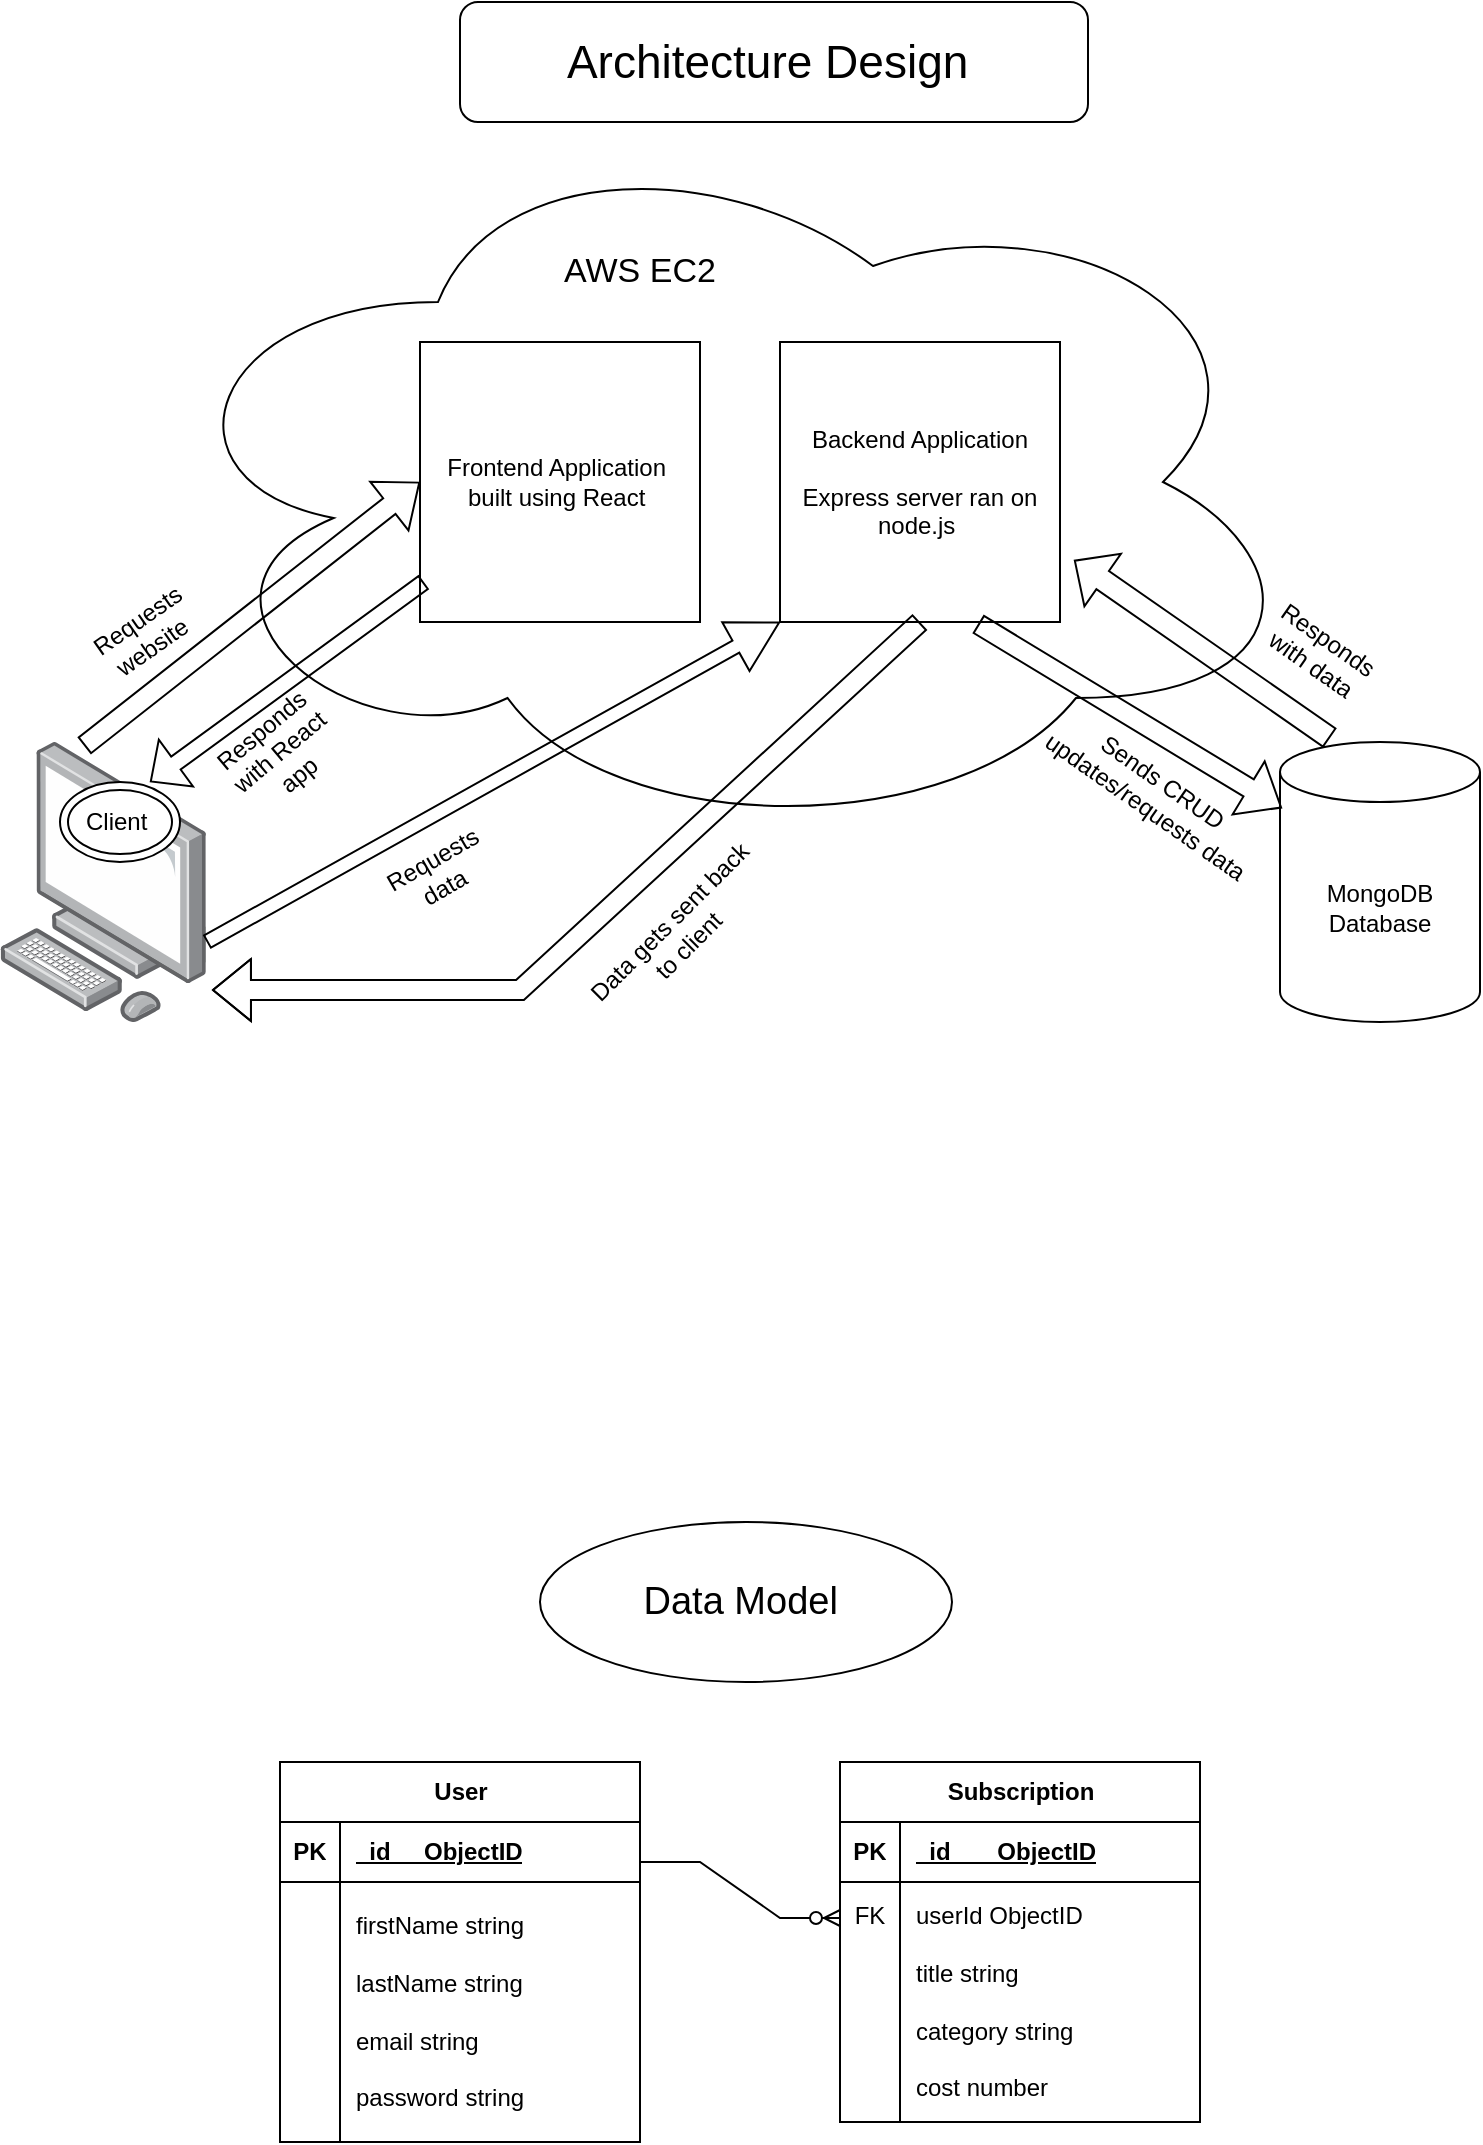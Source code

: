 <mxfile version="24.6.4" type="github">
  <diagram name="Page-1" id="WHK-kg4jEMvDLv7SOi1r">
    <mxGraphModel dx="1223" dy="1914" grid="1" gridSize="10" guides="1" tooltips="1" connect="1" arrows="1" fold="1" page="1" pageScale="1" pageWidth="827" pageHeight="1169" math="0" shadow="0">
      <root>
        <mxCell id="0" />
        <mxCell id="1" parent="0" />
        <mxCell id="h1sa3EF7rk6kOvTI1OVS-2" value="" style="image;points=[];aspect=fixed;html=1;align=center;shadow=0;dashed=0;image=img/lib/allied_telesis/computer_and_terminals/Personal_Computer.svg;" vertex="1" parent="1">
          <mxGeometry x="50" y="340" width="103.3" height="140" as="geometry" />
        </mxCell>
        <mxCell id="h1sa3EF7rk6kOvTI1OVS-4" value="Client&amp;nbsp;" style="ellipse;shape=doubleEllipse;whiteSpace=wrap;html=1;" vertex="1" parent="1">
          <mxGeometry x="80" y="360" width="60" height="40" as="geometry" />
        </mxCell>
        <mxCell id="h1sa3EF7rk6kOvTI1OVS-5" value="" style="ellipse;shape=cloud;whiteSpace=wrap;html=1;" vertex="1" parent="1">
          <mxGeometry x="124" y="30" width="580" height="360" as="geometry" />
        </mxCell>
        <mxCell id="h1sa3EF7rk6kOvTI1OVS-9" value="Frontend Application&amp;nbsp;&lt;div&gt;built using React&amp;nbsp;&lt;/div&gt;" style="whiteSpace=wrap;html=1;aspect=fixed;" vertex="1" parent="1">
          <mxGeometry x="260" y="140" width="140" height="140" as="geometry" />
        </mxCell>
        <mxCell id="h1sa3EF7rk6kOvTI1OVS-10" value="Backend Application&lt;div&gt;&lt;br&gt;&lt;/div&gt;&lt;div&gt;Express server ran on node.js&amp;nbsp;&lt;/div&gt;" style="whiteSpace=wrap;html=1;aspect=fixed;" vertex="1" parent="1">
          <mxGeometry x="440" y="140" width="140" height="140" as="geometry" />
        </mxCell>
        <mxCell id="h1sa3EF7rk6kOvTI1OVS-12" value="&lt;font style=&quot;font-size: 17px;&quot;&gt;AWS EC2&lt;/font&gt;" style="text;html=1;align=center;verticalAlign=middle;whiteSpace=wrap;rounded=0;" vertex="1" parent="1">
          <mxGeometry x="320" y="90" width="100" height="30" as="geometry" />
        </mxCell>
        <mxCell id="h1sa3EF7rk6kOvTI1OVS-14" value="MongoDB Database" style="shape=cylinder3;whiteSpace=wrap;html=1;boundedLbl=1;backgroundOutline=1;size=15;" vertex="1" parent="1">
          <mxGeometry x="690" y="340" width="100" height="140" as="geometry" />
        </mxCell>
        <mxCell id="h1sa3EF7rk6kOvTI1OVS-15" value="&lt;font style=&quot;font-size: 23px;&quot;&gt;Architecture Design&amp;nbsp;&lt;/font&gt;" style="rounded=1;whiteSpace=wrap;html=1;" vertex="1" parent="1">
          <mxGeometry x="280" y="-30" width="314" height="60" as="geometry" />
        </mxCell>
        <mxCell id="h1sa3EF7rk6kOvTI1OVS-16" value="" style="shape=flexArrow;endArrow=classic;html=1;rounded=0;entryX=0;entryY=0.5;entryDx=0;entryDy=0;exitX=0.407;exitY=0.014;exitDx=0;exitDy=0;exitPerimeter=0;" edge="1" parent="1" source="h1sa3EF7rk6kOvTI1OVS-2" target="h1sa3EF7rk6kOvTI1OVS-9">
          <mxGeometry width="50" height="50" relative="1" as="geometry">
            <mxPoint x="103.3" y="360" as="sourcePoint" />
            <mxPoint x="153.3" y="310" as="targetPoint" />
          </mxGeometry>
        </mxCell>
        <mxCell id="h1sa3EF7rk6kOvTI1OVS-18" value="" style="shape=flexArrow;endArrow=classic;html=1;rounded=0;width=8;endSize=4.85;entryX=0.75;entryY=0;entryDx=0;entryDy=0;exitX=0.014;exitY=0.857;exitDx=0;exitDy=0;exitPerimeter=0;entryPerimeter=0;" edge="1" parent="1" source="h1sa3EF7rk6kOvTI1OVS-9" target="h1sa3EF7rk6kOvTI1OVS-4">
          <mxGeometry width="50" height="50" relative="1" as="geometry">
            <mxPoint x="250" y="330" as="sourcePoint" />
            <mxPoint x="270" y="310" as="targetPoint" />
            <Array as="points" />
          </mxGeometry>
        </mxCell>
        <mxCell id="h1sa3EF7rk6kOvTI1OVS-19" value="Requests website&amp;nbsp;" style="text;html=1;align=center;verticalAlign=middle;whiteSpace=wrap;rounded=0;rotation=-35;" vertex="1" parent="1">
          <mxGeometry x="93.3" y="270" width="60" height="30" as="geometry" />
        </mxCell>
        <mxCell id="h1sa3EF7rk6kOvTI1OVS-21" value="Responds with React app" style="text;html=1;align=center;verticalAlign=middle;whiteSpace=wrap;rounded=0;rotation=-40;" vertex="1" parent="1">
          <mxGeometry x="160" y="330" width="60" height="30" as="geometry" />
        </mxCell>
        <mxCell id="h1sa3EF7rk6kOvTI1OVS-22" value="" style="shape=flexArrow;endArrow=classic;html=1;rounded=0;width=7;endSize=7.92;entryX=0;entryY=1;entryDx=0;entryDy=0;" edge="1" parent="1" target="h1sa3EF7rk6kOvTI1OVS-10">
          <mxGeometry width="50" height="50" relative="1" as="geometry">
            <mxPoint x="153.3" y="440" as="sourcePoint" />
            <mxPoint x="203.3" y="390" as="targetPoint" />
          </mxGeometry>
        </mxCell>
        <mxCell id="h1sa3EF7rk6kOvTI1OVS-23" value="Requests data&amp;nbsp;" style="text;html=1;align=center;verticalAlign=middle;whiteSpace=wrap;rounded=0;rotation=-30;" vertex="1" parent="1">
          <mxGeometry x="240" y="390" width="60" height="30" as="geometry" />
        </mxCell>
        <mxCell id="h1sa3EF7rk6kOvTI1OVS-24" value="" style="shape=flexArrow;endArrow=classic;html=1;rounded=0;entryX=1.026;entryY=0.886;entryDx=0;entryDy=0;entryPerimeter=0;exitX=0.5;exitY=1;exitDx=0;exitDy=0;" edge="1" parent="1" source="h1sa3EF7rk6kOvTI1OVS-10" target="h1sa3EF7rk6kOvTI1OVS-2">
          <mxGeometry width="50" height="50" relative="1" as="geometry">
            <mxPoint x="250" y="510" as="sourcePoint" />
            <mxPoint x="380" y="410" as="targetPoint" />
            <Array as="points">
              <mxPoint x="310" y="464" />
            </Array>
          </mxGeometry>
        </mxCell>
        <mxCell id="h1sa3EF7rk6kOvTI1OVS-25" value="" style="shape=flexArrow;endArrow=classic;html=1;rounded=0;entryX=0.01;entryY=0.236;entryDx=0;entryDy=0;entryPerimeter=0;exitX=0.707;exitY=1.007;exitDx=0;exitDy=0;exitPerimeter=0;" edge="1" parent="1" source="h1sa3EF7rk6kOvTI1OVS-10" target="h1sa3EF7rk6kOvTI1OVS-14">
          <mxGeometry width="50" height="50" relative="1" as="geometry">
            <mxPoint x="270" y="320" as="sourcePoint" />
            <mxPoint x="320" y="270" as="targetPoint" />
            <Array as="points" />
          </mxGeometry>
        </mxCell>
        <mxCell id="h1sa3EF7rk6kOvTI1OVS-26" value="Sends CRUD updates/requests data" style="text;html=1;align=center;verticalAlign=middle;whiteSpace=wrap;rounded=0;rotation=35;" vertex="1" parent="1">
          <mxGeometry x="564" y="351.47" width="126" height="30" as="geometry" />
        </mxCell>
        <mxCell id="h1sa3EF7rk6kOvTI1OVS-27" value="" style="shape=flexArrow;endArrow=classic;html=1;rounded=0;width=11;endSize=5.32;entryX=1.05;entryY=0.779;entryDx=0;entryDy=0;exitX=0.25;exitY=-0.014;exitDx=0;exitDy=0;exitPerimeter=0;entryPerimeter=0;" edge="1" parent="1" source="h1sa3EF7rk6kOvTI1OVS-14" target="h1sa3EF7rk6kOvTI1OVS-10">
          <mxGeometry width="50" height="50" relative="1" as="geometry">
            <mxPoint x="270" y="320" as="sourcePoint" />
            <mxPoint x="320" y="270" as="targetPoint" />
          </mxGeometry>
        </mxCell>
        <mxCell id="h1sa3EF7rk6kOvTI1OVS-28" value="Responds with data" style="text;html=1;align=center;verticalAlign=middle;whiteSpace=wrap;rounded=0;rotation=35;" vertex="1" parent="1">
          <mxGeometry x="680" y="280" width="60" height="30" as="geometry" />
        </mxCell>
        <mxCell id="h1sa3EF7rk6kOvTI1OVS-29" value="Data gets sent back to client&amp;nbsp;" style="text;html=1;align=center;verticalAlign=middle;whiteSpace=wrap;rounded=0;rotation=-45;" vertex="1" parent="1">
          <mxGeometry x="330" y="420" width="120" height="30" as="geometry" />
        </mxCell>
        <mxCell id="h1sa3EF7rk6kOvTI1OVS-30" value="User" style="shape=table;startSize=30;container=1;collapsible=1;childLayout=tableLayout;fixedRows=1;rowLines=0;fontStyle=1;align=center;resizeLast=1;html=1;" vertex="1" parent="1">
          <mxGeometry x="190" y="850" width="180" height="190" as="geometry" />
        </mxCell>
        <mxCell id="h1sa3EF7rk6kOvTI1OVS-31" value="" style="shape=tableRow;horizontal=0;startSize=0;swimlaneHead=0;swimlaneBody=0;fillColor=none;collapsible=0;dropTarget=0;points=[[0,0.5],[1,0.5]];portConstraint=eastwest;top=0;left=0;right=0;bottom=1;" vertex="1" parent="h1sa3EF7rk6kOvTI1OVS-30">
          <mxGeometry y="30" width="180" height="30" as="geometry" />
        </mxCell>
        <mxCell id="h1sa3EF7rk6kOvTI1OVS-32" value="PK" style="shape=partialRectangle;connectable=0;fillColor=none;top=0;left=0;bottom=0;right=0;fontStyle=1;overflow=hidden;whiteSpace=wrap;html=1;" vertex="1" parent="h1sa3EF7rk6kOvTI1OVS-31">
          <mxGeometry width="30" height="30" as="geometry">
            <mxRectangle width="30" height="30" as="alternateBounds" />
          </mxGeometry>
        </mxCell>
        <mxCell id="h1sa3EF7rk6kOvTI1OVS-33" value="_id &amp;nbsp; &amp;nbsp; ObjectID" style="shape=partialRectangle;connectable=0;fillColor=none;top=0;left=0;bottom=0;right=0;align=left;spacingLeft=6;fontStyle=5;overflow=hidden;whiteSpace=wrap;html=1;" vertex="1" parent="h1sa3EF7rk6kOvTI1OVS-31">
          <mxGeometry x="30" width="150" height="30" as="geometry">
            <mxRectangle width="150" height="30" as="alternateBounds" />
          </mxGeometry>
        </mxCell>
        <mxCell id="h1sa3EF7rk6kOvTI1OVS-34" value="" style="shape=tableRow;horizontal=0;startSize=0;swimlaneHead=0;swimlaneBody=0;fillColor=none;collapsible=0;dropTarget=0;points=[[0,0.5],[1,0.5]];portConstraint=eastwest;top=0;left=0;right=0;bottom=0;" vertex="1" parent="h1sa3EF7rk6kOvTI1OVS-30">
          <mxGeometry y="60" width="180" height="130" as="geometry" />
        </mxCell>
        <mxCell id="h1sa3EF7rk6kOvTI1OVS-35" value="" style="shape=partialRectangle;connectable=0;fillColor=none;top=0;left=0;bottom=0;right=0;editable=1;overflow=hidden;whiteSpace=wrap;html=1;" vertex="1" parent="h1sa3EF7rk6kOvTI1OVS-34">
          <mxGeometry width="30" height="130" as="geometry">
            <mxRectangle width="30" height="130" as="alternateBounds" />
          </mxGeometry>
        </mxCell>
        <mxCell id="h1sa3EF7rk6kOvTI1OVS-36" value="firstName string&lt;div&gt;&lt;br&gt;&lt;/div&gt;&lt;div&gt;lastName string&lt;/div&gt;&lt;div&gt;&lt;br&gt;&lt;/div&gt;&lt;div&gt;email string&lt;/div&gt;&lt;div&gt;&lt;br&gt;&lt;/div&gt;&lt;div&gt;password string&lt;/div&gt;" style="shape=partialRectangle;connectable=0;fillColor=none;top=0;left=0;bottom=0;right=0;align=left;spacingLeft=6;overflow=hidden;whiteSpace=wrap;html=1;" vertex="1" parent="h1sa3EF7rk6kOvTI1OVS-34">
          <mxGeometry x="30" width="150" height="130" as="geometry">
            <mxRectangle width="150" height="130" as="alternateBounds" />
          </mxGeometry>
        </mxCell>
        <mxCell id="h1sa3EF7rk6kOvTI1OVS-43" value="Subscription" style="shape=table;startSize=30;container=1;collapsible=1;childLayout=tableLayout;fixedRows=1;rowLines=0;fontStyle=1;align=center;resizeLast=1;html=1;" vertex="1" parent="1">
          <mxGeometry x="470" y="850" width="180" height="180" as="geometry" />
        </mxCell>
        <mxCell id="h1sa3EF7rk6kOvTI1OVS-44" value="" style="shape=tableRow;horizontal=0;startSize=0;swimlaneHead=0;swimlaneBody=0;fillColor=none;collapsible=0;dropTarget=0;points=[[0,0.5],[1,0.5]];portConstraint=eastwest;top=0;left=0;right=0;bottom=1;" vertex="1" parent="h1sa3EF7rk6kOvTI1OVS-43">
          <mxGeometry y="30" width="180" height="30" as="geometry" />
        </mxCell>
        <mxCell id="h1sa3EF7rk6kOvTI1OVS-45" value="PK" style="shape=partialRectangle;connectable=0;fillColor=none;top=0;left=0;bottom=0;right=0;fontStyle=1;overflow=hidden;whiteSpace=wrap;html=1;" vertex="1" parent="h1sa3EF7rk6kOvTI1OVS-44">
          <mxGeometry width="30" height="30" as="geometry">
            <mxRectangle width="30" height="30" as="alternateBounds" />
          </mxGeometry>
        </mxCell>
        <mxCell id="h1sa3EF7rk6kOvTI1OVS-46" value="_id &amp;nbsp; &amp;nbsp; &amp;nbsp; ObjectID" style="shape=partialRectangle;connectable=0;fillColor=none;top=0;left=0;bottom=0;right=0;align=left;spacingLeft=6;fontStyle=5;overflow=hidden;whiteSpace=wrap;html=1;" vertex="1" parent="h1sa3EF7rk6kOvTI1OVS-44">
          <mxGeometry x="30" width="150" height="30" as="geometry">
            <mxRectangle width="150" height="30" as="alternateBounds" />
          </mxGeometry>
        </mxCell>
        <mxCell id="h1sa3EF7rk6kOvTI1OVS-47" value="" style="shape=tableRow;horizontal=0;startSize=0;swimlaneHead=0;swimlaneBody=0;fillColor=none;collapsible=0;dropTarget=0;points=[[0,0.5],[1,0.5]];portConstraint=eastwest;top=0;left=0;right=0;bottom=0;" vertex="1" parent="h1sa3EF7rk6kOvTI1OVS-43">
          <mxGeometry y="60" width="180" height="120" as="geometry" />
        </mxCell>
        <mxCell id="h1sa3EF7rk6kOvTI1OVS-48" value="FK&lt;div&gt;&lt;br&gt;&lt;/div&gt;&lt;div&gt;&lt;br&gt;&lt;/div&gt;&lt;div&gt;&lt;br&gt;&lt;/div&gt;&lt;div&gt;&lt;br&gt;&lt;/div&gt;&lt;div&gt;&lt;br&gt;&lt;/div&gt;&lt;div&gt;&lt;br&gt;&lt;/div&gt;" style="shape=partialRectangle;connectable=0;fillColor=none;top=0;left=0;bottom=0;right=0;editable=1;overflow=hidden;whiteSpace=wrap;html=1;" vertex="1" parent="h1sa3EF7rk6kOvTI1OVS-47">
          <mxGeometry width="30" height="120" as="geometry">
            <mxRectangle width="30" height="120" as="alternateBounds" />
          </mxGeometry>
        </mxCell>
        <mxCell id="h1sa3EF7rk6kOvTI1OVS-49" value="userId ObjectID&lt;div&gt;&lt;br&gt;&lt;/div&gt;&lt;div&gt;title string&lt;/div&gt;&lt;div&gt;&lt;br&gt;&lt;/div&gt;&lt;div&gt;category string&lt;/div&gt;&lt;div&gt;&lt;br&gt;&lt;/div&gt;&lt;div&gt;cost number&lt;/div&gt;" style="shape=partialRectangle;connectable=0;fillColor=none;top=0;left=0;bottom=0;right=0;align=left;spacingLeft=6;overflow=hidden;whiteSpace=wrap;html=1;" vertex="1" parent="h1sa3EF7rk6kOvTI1OVS-47">
          <mxGeometry x="30" width="150" height="120" as="geometry">
            <mxRectangle width="150" height="120" as="alternateBounds" />
          </mxGeometry>
        </mxCell>
        <mxCell id="h1sa3EF7rk6kOvTI1OVS-56" value="" style="shape=tableRow;horizontal=0;startSize=0;swimlaneHead=0;swimlaneBody=0;fillColor=none;collapsible=0;dropTarget=0;points=[[0,0.5],[1,0.5]];portConstraint=eastwest;top=0;left=0;right=0;bottom=0;" vertex="1" parent="1">
          <mxGeometry x="190" y="1000" width="180" height="30" as="geometry" />
        </mxCell>
        <mxCell id="h1sa3EF7rk6kOvTI1OVS-57" value="" style="shape=partialRectangle;connectable=0;fillColor=none;top=0;left=0;bottom=0;right=0;editable=1;overflow=hidden;whiteSpace=wrap;html=1;" vertex="1" parent="h1sa3EF7rk6kOvTI1OVS-56">
          <mxGeometry width="30" height="30" as="geometry">
            <mxRectangle width="30" height="30" as="alternateBounds" />
          </mxGeometry>
        </mxCell>
        <mxCell id="h1sa3EF7rk6kOvTI1OVS-67" value="" style="edgeStyle=entityRelationEdgeStyle;fontSize=12;html=1;endArrow=ERzeroToMany;endFill=1;rounded=0;" edge="1" parent="1">
          <mxGeometry width="100" height="100" relative="1" as="geometry">
            <mxPoint x="370" y="900" as="sourcePoint" />
            <mxPoint x="470" y="928" as="targetPoint" />
          </mxGeometry>
        </mxCell>
        <mxCell id="h1sa3EF7rk6kOvTI1OVS-68" value="&lt;font style=&quot;font-size: 19px;&quot;&gt;Data Model&amp;nbsp;&lt;/font&gt;" style="ellipse;whiteSpace=wrap;html=1;align=center;" vertex="1" parent="1">
          <mxGeometry x="320" y="730" width="206" height="80" as="geometry" />
        </mxCell>
      </root>
    </mxGraphModel>
  </diagram>
</mxfile>
